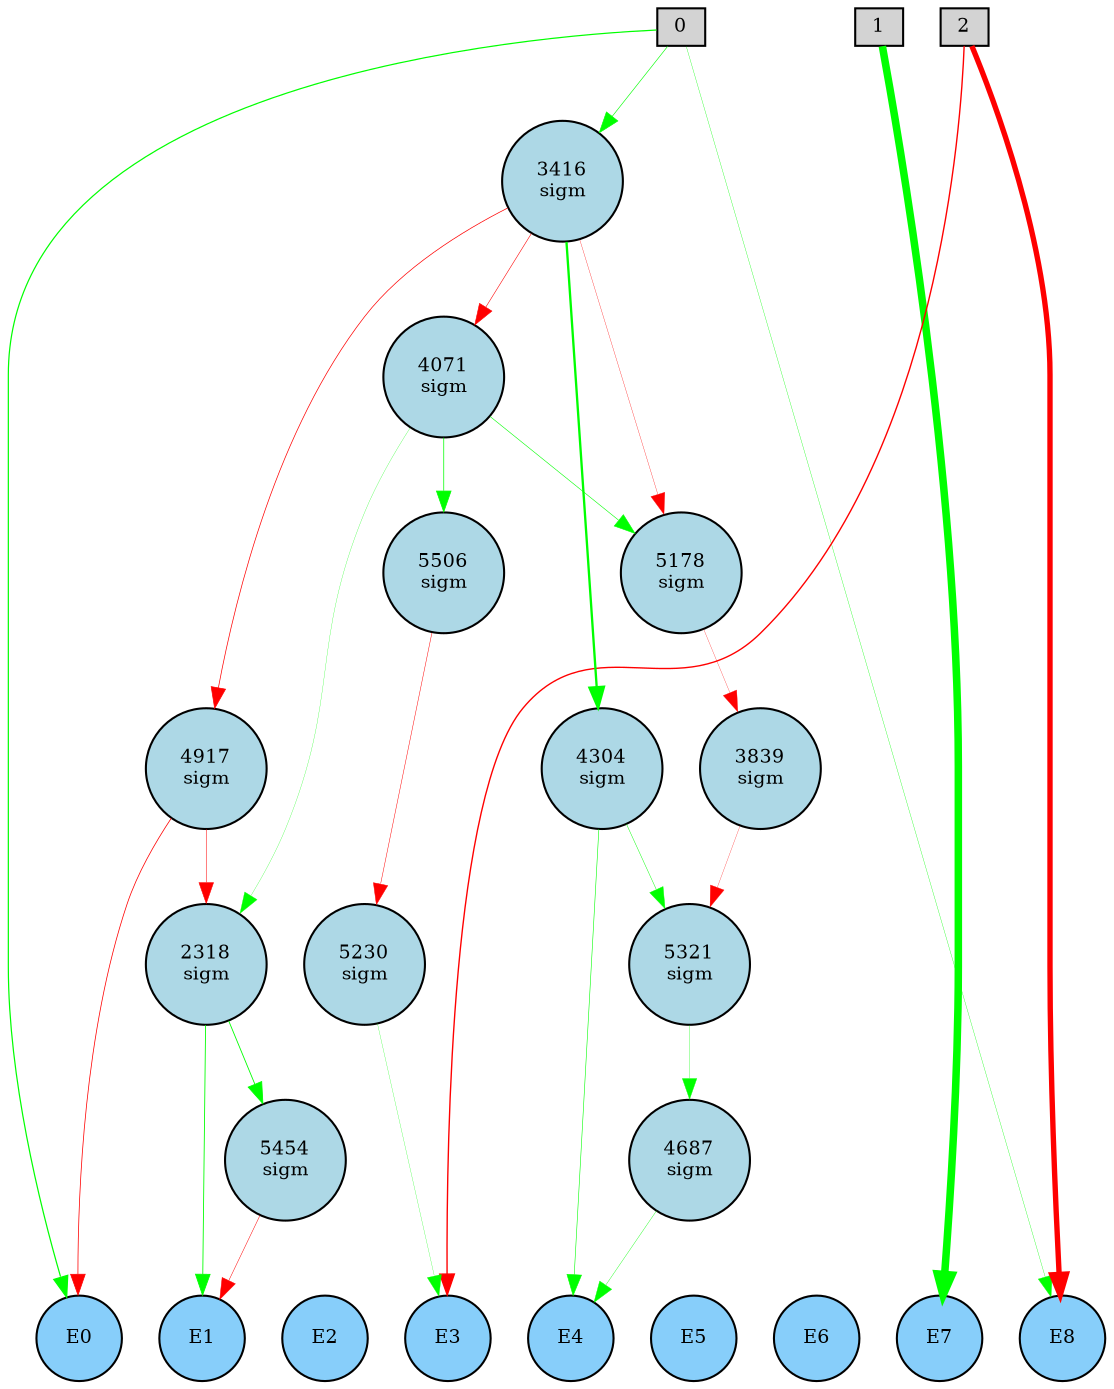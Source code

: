 digraph {
	node [fontsize=9 height=0.2 shape=circle width=0.2]
	subgraph inputs {
		node [shape=box style=filled]
		rank=source
		0 [fillcolor=lightgray]
		1 [fillcolor=lightgray]
		0 -> 1 [style=invis]
		2 [fillcolor=lightgray]
		1 -> 2 [style=invis]
	}
	subgraph outputs {
		node [style=filled]
		rank=sink
		E0 [fillcolor=lightskyblue fontsize=9 height=0.2 shape=circle width=0.2]
		E1 [fillcolor=lightskyblue fontsize=9 height=0.2 shape=circle width=0.2]
		E0 -> E1 [style=invis]
		E2 [fillcolor=lightskyblue fontsize=9 height=0.2 shape=circle width=0.2]
		E1 -> E2 [style=invis]
		E3 [fillcolor=lightskyblue fontsize=9 height=0.2 shape=circle width=0.2]
		E2 -> E3 [style=invis]
		E4 [fillcolor=lightskyblue fontsize=9 height=0.2 shape=circle width=0.2]
		E3 -> E4 [style=invis]
		E5 [fillcolor=lightskyblue fontsize=9 height=0.2 shape=circle width=0.2]
		E4 -> E5 [style=invis]
		E6 [fillcolor=lightskyblue fontsize=9 height=0.2 shape=circle width=0.2]
		E5 -> E6 [style=invis]
		E7 [fillcolor=lightskyblue fontsize=9 height=0.2 shape=circle width=0.2]
		E6 -> E7 [style=invis]
		E8 [fillcolor=lightskyblue fontsize=9 height=0.2 shape=circle width=0.2]
		E7 -> E8 [style=invis]
	}
	5506 [label="5506
sigm" fillcolor=lightblue style=filled]
	2318 [label="2318
sigm" fillcolor=lightblue style=filled]
	4917 [label="4917
sigm" fillcolor=lightblue style=filled]
	5178 [label="5178
sigm" fillcolor=lightblue style=filled]
	5321 [label="5321
sigm" fillcolor=lightblue style=filled]
	5454 [label="5454
sigm" fillcolor=lightblue style=filled]
	4687 [label="4687
sigm" fillcolor=lightblue style=filled]
	4304 [label="4304
sigm" fillcolor=lightblue style=filled]
	3416 [label="3416
sigm" fillcolor=lightblue style=filled]
	4071 [label="4071
sigm" fillcolor=lightblue style=filled]
	5230 [label="5230
sigm" fillcolor=lightblue style=filled]
	3839 [label="3839
sigm" fillcolor=lightblue style=filled]
	0 -> E0 [color=green penwidth=0.5852697198524321 style=solid]
	1 -> E7 [color=green penwidth=3.6137990229417483 style=solid]
	2 -> E8 [color=red penwidth=2.579197598277966 style=solid]
	0 -> 3416 [color=green penwidth=0.29502880969736095 style=solid]
	3416 -> 4071 [color=red penwidth=0.26815838871600817 style=solid]
	4304 -> E4 [color=green penwidth=0.27898922180814717 style=solid]
	2318 -> E1 [color=green penwidth=0.41139819667539057 style=solid]
	4687 -> E4 [color=green penwidth=0.1796640064158242 style=solid]
	2 -> E3 [color=red penwidth=0.6646036283096711 style=solid]
	4917 -> 2318 [color=red penwidth=0.2458529093321914 style=solid]
	0 -> E8 [color=green penwidth=0.1619805266887645 style=solid]
	3416 -> 4304 [color=green penwidth=1.1181083277386414 style=solid]
	4071 -> 5178 [color=green penwidth=0.27665884724239703 style=solid]
	5178 -> 3839 [color=red penwidth=0.1306755488396198 style=solid]
	3416 -> 4917 [color=red penwidth=0.3426639496329932 style=solid]
	5230 -> E3 [color=green penwidth=0.12366519165629716 style=solid]
	4304 -> 5321 [color=green penwidth=0.2178058153770634 style=solid]
	5321 -> 4687 [color=green penwidth=0.1542651638102867 style=solid]
	3839 -> 5321 [color=red penwidth=0.12912725359402993 style=solid]
	4917 -> E0 [color=red penwidth=0.3669067338163645 style=solid]
	2318 -> 5454 [color=green penwidth=0.4124956930140935 style=solid]
	5454 -> E1 [color=red penwidth=0.23420300453834725 style=solid]
	3416 -> 5178 [color=red penwidth=0.1501965733850254 style=solid]
	4071 -> 2318 [color=green penwidth=0.12556658807022997 style=solid]
	4071 -> 5506 [color=green penwidth=0.3557903650586953 style=solid]
	5506 -> 5230 [color=red penwidth=0.23087182320481411 style=solid]
}
